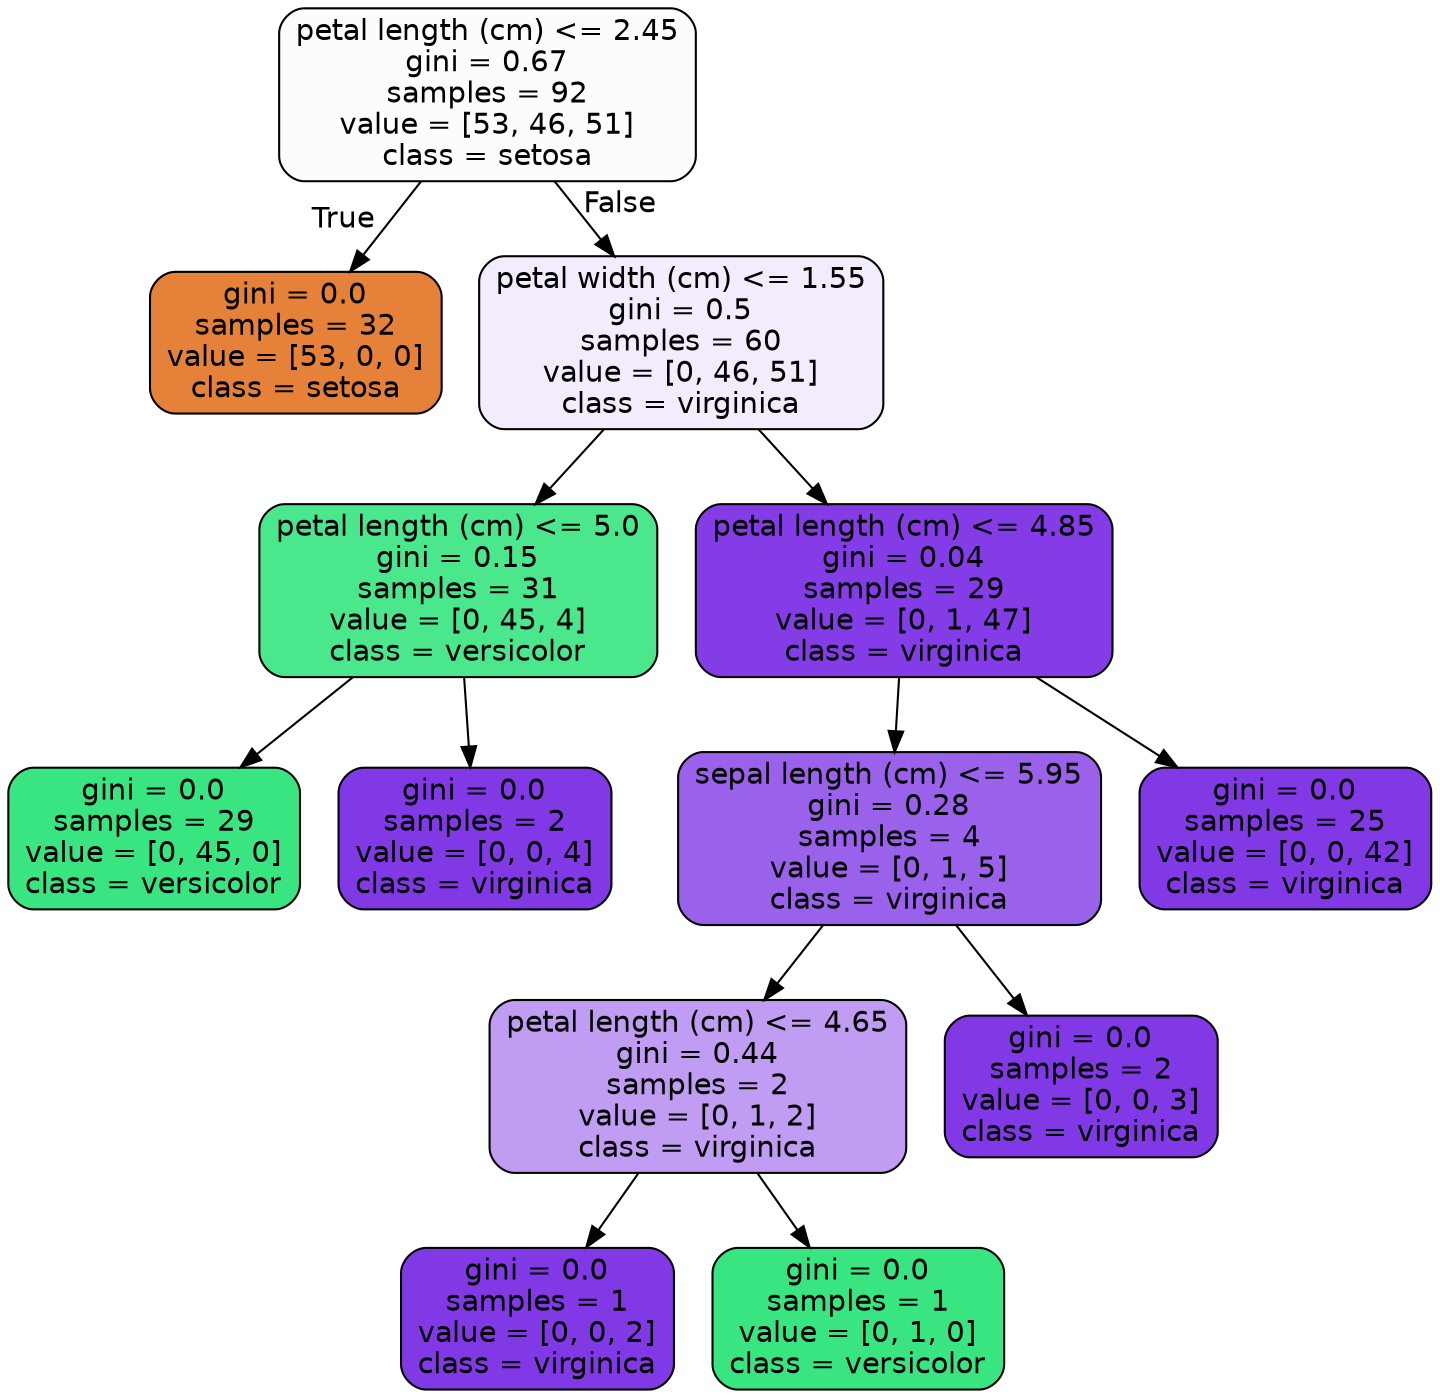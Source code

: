 digraph Tree {
node [shape=box, style="filled, rounded", color="black", fontname=helvetica] ;
edge [fontname=helvetica] ;
0 [label="petal length (cm) <= 2.45\ngini = 0.67\nsamples = 92\nvalue = [53, 46, 51]\nclass = setosa", fillcolor="#fefcfb"] ;
1 [label="gini = 0.0\nsamples = 32\nvalue = [53, 0, 0]\nclass = setosa", fillcolor="#e58139"] ;
0 -> 1 [labeldistance=2.5, labelangle=45, headlabel="True"] ;
2 [label="petal width (cm) <= 1.55\ngini = 0.5\nsamples = 60\nvalue = [0, 46, 51]\nclass = virginica", fillcolor="#f3ecfc"] ;
0 -> 2 [labeldistance=2.5, labelangle=-45, headlabel="False"] ;
3 [label="petal length (cm) <= 5.0\ngini = 0.15\nsamples = 31\nvalue = [0, 45, 4]\nclass = versicolor", fillcolor="#4be78c"] ;
2 -> 3 ;
4 [label="gini = 0.0\nsamples = 29\nvalue = [0, 45, 0]\nclass = versicolor", fillcolor="#39e581"] ;
3 -> 4 ;
5 [label="gini = 0.0\nsamples = 2\nvalue = [0, 0, 4]\nclass = virginica", fillcolor="#8139e5"] ;
3 -> 5 ;
6 [label="petal length (cm) <= 4.85\ngini = 0.04\nsamples = 29\nvalue = [0, 1, 47]\nclass = virginica", fillcolor="#843de6"] ;
2 -> 6 ;
7 [label="sepal length (cm) <= 5.95\ngini = 0.28\nsamples = 4\nvalue = [0, 1, 5]\nclass = virginica", fillcolor="#9a61ea"] ;
6 -> 7 ;
8 [label="petal length (cm) <= 4.65\ngini = 0.44\nsamples = 2\nvalue = [0, 1, 2]\nclass = virginica", fillcolor="#c09cf2"] ;
7 -> 8 ;
9 [label="gini = 0.0\nsamples = 1\nvalue = [0, 0, 2]\nclass = virginica", fillcolor="#8139e5"] ;
8 -> 9 ;
10 [label="gini = 0.0\nsamples = 1\nvalue = [0, 1, 0]\nclass = versicolor", fillcolor="#39e581"] ;
8 -> 10 ;
11 [label="gini = 0.0\nsamples = 2\nvalue = [0, 0, 3]\nclass = virginica", fillcolor="#8139e5"] ;
7 -> 11 ;
12 [label="gini = 0.0\nsamples = 25\nvalue = [0, 0, 42]\nclass = virginica", fillcolor="#8139e5"] ;
6 -> 12 ;
}